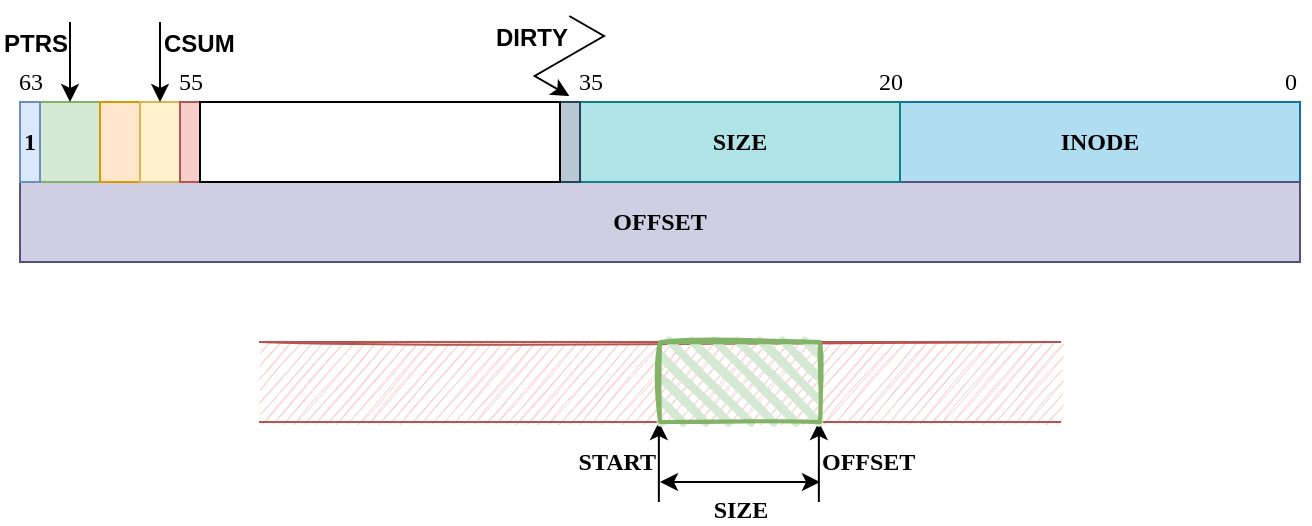 <mxfile version="18.0.1" type="device"><diagram id="XRGnokX35wrpmWJyqEKg" name="第 1 页"><mxGraphModel dx="981" dy="597" grid="1" gridSize="10" guides="1" tooltips="1" connect="1" arrows="1" fold="1" page="1" pageScale="1" pageWidth="827" pageHeight="1169" math="0" shadow="0"><root><mxCell id="0"/><mxCell id="1" parent="0"/><mxCell id="pE7P5uLrrivaGnABoWCR-3" value="START" style="endArrow=classic;html=1;rounded=0;entryX=0;entryY=1;entryDx=0;entryDy=0;align=right;sketch=0;fontFamily=Verdana;fontStyle=1;fontSize=12;" parent="1" edge="1"><mxGeometry width="50" height="50" relative="1" as="geometry"><mxPoint x="399.43" y="640" as="sourcePoint"/><mxPoint x="399.43" y="600" as="targetPoint"/></mxGeometry></mxCell><mxCell id="pE7P5uLrrivaGnABoWCR-4" value="&lt;div style=&quot;font-size: 12px;&quot;&gt;OFFSET&lt;/div&gt;" style="endArrow=classic;html=1;rounded=0;entryX=1;entryY=1;entryDx=0;entryDy=0;align=left;sketch=0;fontFamily=Verdana;fontStyle=1;fontSize=12;" parent="1" edge="1"><mxGeometry width="50" height="50" relative="1" as="geometry"><mxPoint x="479.43" y="640" as="sourcePoint"/><mxPoint x="479.43" y="600" as="targetPoint"/></mxGeometry></mxCell><mxCell id="pE7P5uLrrivaGnABoWCR-10" value="SIZE" style="endArrow=classic;startArrow=classic;html=1;rounded=0;labelBackgroundColor=#ffffff;elbow=vertical;align=center;sketch=0;fontFamily=Verdana;verticalAlign=top;fontStyle=1;fontSize=12;labelPosition=center;verticalLabelPosition=bottom;" parent="1" edge="1"><mxGeometry width="50" height="50" relative="1" as="geometry"><mxPoint x="480" y="630" as="sourcePoint"/><mxPoint x="400" y="630" as="targetPoint"/></mxGeometry></mxCell><mxCell id="pE7P5uLrrivaGnABoWCR-12" value="INODE" style="rounded=0;whiteSpace=wrap;html=1;sketch=0;fillColor=#b1ddf0;strokeColor=#10739e;fontFamily=Verdana;fontStyle=1;fontSize=12;" parent="1" vertex="1"><mxGeometry x="520" y="440" width="200" height="40" as="geometry"/></mxCell><mxCell id="pE7P5uLrrivaGnABoWCR-14" value="OFFSET" style="rounded=0;whiteSpace=wrap;html=1;sketch=0;fillColor=#d0cee2;strokeColor=#56517e;fontFamily=Verdana;fontStyle=1;fontSize=12;" parent="1" vertex="1"><mxGeometry x="80" y="480" width="640" height="40" as="geometry"/></mxCell><mxCell id="pE7P5uLrrivaGnABoWCR-94" value="" style="shape=partialRectangle;whiteSpace=wrap;html=1;left=0;right=0;fillColor=#f8cecc;rounded=0;sketch=1;fontFamily=Verdana;strokeColor=#b85450;fontStyle=1" parent="1" vertex="1"><mxGeometry x="200" y="560" width="400" height="40" as="geometry"/></mxCell><mxCell id="pE7P5uLrrivaGnABoWCR-79" value="" style="rounded=0;whiteSpace=wrap;html=1;sketch=0;fillColor=#d5e8d4;strokeColor=#82b366;fontFamily=Verdana;fontStyle=1;fontSize=12;" parent="1" vertex="1"><mxGeometry x="90" y="440" width="30" height="40" as="geometry"/></mxCell><mxCell id="pE7P5uLrrivaGnABoWCR-80" value="0" style="text;html=1;resizable=0;autosize=1;align=center;verticalAlign=middle;points=[];fillColor=none;strokeColor=none;rounded=0;sketch=1;fontFamily=Verdana;" parent="1" vertex="1"><mxGeometry x="705" y="420" width="20" height="20" as="geometry"/></mxCell><mxCell id="pE7P5uLrrivaGnABoWCR-81" value="63" style="text;html=1;resizable=0;autosize=1;align=center;verticalAlign=middle;points=[];fillColor=none;strokeColor=none;rounded=0;sketch=1;fontFamily=Verdana;" parent="1" vertex="1"><mxGeometry x="70" y="420" width="30" height="20" as="geometry"/></mxCell><mxCell id="pE7P5uLrrivaGnABoWCR-82" value="20" style="text;html=1;resizable=0;autosize=1;align=center;verticalAlign=middle;points=[];fillColor=none;strokeColor=none;rounded=0;sketch=1;fontFamily=Verdana;" parent="1" vertex="1"><mxGeometry x="500" y="420" width="30" height="20" as="geometry"/></mxCell><mxCell id="pE7P5uLrrivaGnABoWCR-2" value="" style="rounded=0;whiteSpace=wrap;html=1;strokeWidth=2;fillWeight=4;hachureGap=8;hachureAngle=45;fillColor=#d5e8d4;sketch=1;gradientDirection=south;strokeColor=#82b366;fontFamily=Verdana;fontStyle=1" parent="1" vertex="1"><mxGeometry x="400" y="560" width="80" height="40" as="geometry"/></mxCell><mxCell id="hHJ4jki0nwtaRC-JdkkZ-1" value="SIZE" style="rounded=0;whiteSpace=wrap;html=1;sketch=0;fillColor=#b0e3e6;strokeColor=#0e8088;fontFamily=Verdana;fontStyle=1;fontSize=12;" vertex="1" parent="1"><mxGeometry x="360" y="440" width="160" height="40" as="geometry"/></mxCell><mxCell id="hHJ4jki0nwtaRC-JdkkZ-2" value="" style="rounded=0;whiteSpace=wrap;html=1;sketch=0;fillColor=#ffe6cc;strokeColor=#d79b00;fontFamily=Verdana;fontStyle=1;fontSize=12;" vertex="1" parent="1"><mxGeometry x="120" y="440" width="20" height="40" as="geometry"/></mxCell><mxCell id="hHJ4jki0nwtaRC-JdkkZ-3" value="" style="rounded=0;whiteSpace=wrap;html=1;sketch=0;fillColor=#fff2cc;strokeColor=#d6b656;fontFamily=Verdana;fontStyle=1;fontSize=12;" vertex="1" parent="1"><mxGeometry x="140" y="440" width="20" height="40" as="geometry"/></mxCell><mxCell id="hHJ4jki0nwtaRC-JdkkZ-4" value="" style="rounded=0;whiteSpace=wrap;html=1;sketch=0;fillColor=#f8cecc;strokeColor=#b85450;fontFamily=Verdana;fontStyle=1;fontSize=12;" vertex="1" parent="1"><mxGeometry x="160" y="440" width="10" height="40" as="geometry"/></mxCell><mxCell id="hHJ4jki0nwtaRC-JdkkZ-5" value="" style="rounded=0;whiteSpace=wrap;html=1;sketch=0;fillColor=#bac8d3;strokeColor=#23445d;fontFamily=Verdana;fontStyle=1;fontSize=12;" vertex="1" parent="1"><mxGeometry x="350" y="440" width="10" height="40" as="geometry"/></mxCell><mxCell id="hHJ4jki0nwtaRC-JdkkZ-6" value="" style="rounded=0;whiteSpace=wrap;html=1;sketch=0;fontFamily=Verdana;fontStyle=1;fontSize=12;" vertex="1" parent="1"><mxGeometry x="170" y="440" width="180" height="40" as="geometry"/></mxCell><mxCell id="hHJ4jki0nwtaRC-JdkkZ-10" value="35" style="text;html=1;resizable=0;autosize=1;align=center;verticalAlign=middle;points=[];fillColor=none;strokeColor=none;rounded=0;sketch=1;fontFamily=Verdana;" vertex="1" parent="1"><mxGeometry x="350" y="420" width="30" height="20" as="geometry"/></mxCell><mxCell id="hHJ4jki0nwtaRC-JdkkZ-11" value="55" style="text;html=1;resizable=0;autosize=1;align=center;verticalAlign=middle;points=[];fillColor=none;strokeColor=none;rounded=0;sketch=1;fontFamily=Verdana;" vertex="1" parent="1"><mxGeometry x="150" y="420" width="30" height="20" as="geometry"/></mxCell><mxCell id="hHJ4jki0nwtaRC-JdkkZ-12" value="1" style="rounded=0;whiteSpace=wrap;html=1;sketch=0;fillColor=#dae8fc;strokeColor=#6c8ebf;fontFamily=Verdana;fontStyle=1;fontSize=12;" vertex="1" parent="1"><mxGeometry x="80" y="440" width="10" height="40" as="geometry"/></mxCell><mxCell id="hHJ4jki0nwtaRC-JdkkZ-16" value="PTRS" style="endArrow=classic;html=1;rounded=0;fontSize=12;entryX=0.5;entryY=0;entryDx=0;entryDy=0;verticalAlign=bottom;labelPosition=left;verticalLabelPosition=top;align=right;fontStyle=1" edge="1" parent="1" target="pE7P5uLrrivaGnABoWCR-79"><mxGeometry width="50" height="50" relative="1" as="geometry"><mxPoint x="105" y="400" as="sourcePoint"/><mxPoint x="140" y="350" as="targetPoint"/></mxGeometry></mxCell><mxCell id="hHJ4jki0nwtaRC-JdkkZ-17" value="CSUM" style="endArrow=classic;html=1;rounded=0;fontSize=12;labelPosition=right;verticalLabelPosition=top;align=left;verticalAlign=bottom;fontStyle=1" edge="1" parent="1"><mxGeometry width="50" height="50" relative="1" as="geometry"><mxPoint x="150" y="400" as="sourcePoint"/><mxPoint x="150" y="440" as="targetPoint"/></mxGeometry></mxCell><mxCell id="hHJ4jki0nwtaRC-JdkkZ-18" value="DIRTY" style="endArrow=classic;html=1;rounded=0;fontSize=12;labelPosition=left;verticalLabelPosition=top;align=right;verticalAlign=bottom;fontStyle=1;edgeStyle=isometricEdgeStyle;elbow=vertical;" edge="1" parent="1"><mxGeometry width="50" height="50" relative="1" as="geometry"><mxPoint x="354.66" y="397.0" as="sourcePoint"/><mxPoint x="354.66" y="437" as="targetPoint"/></mxGeometry></mxCell></root></mxGraphModel></diagram></mxfile>